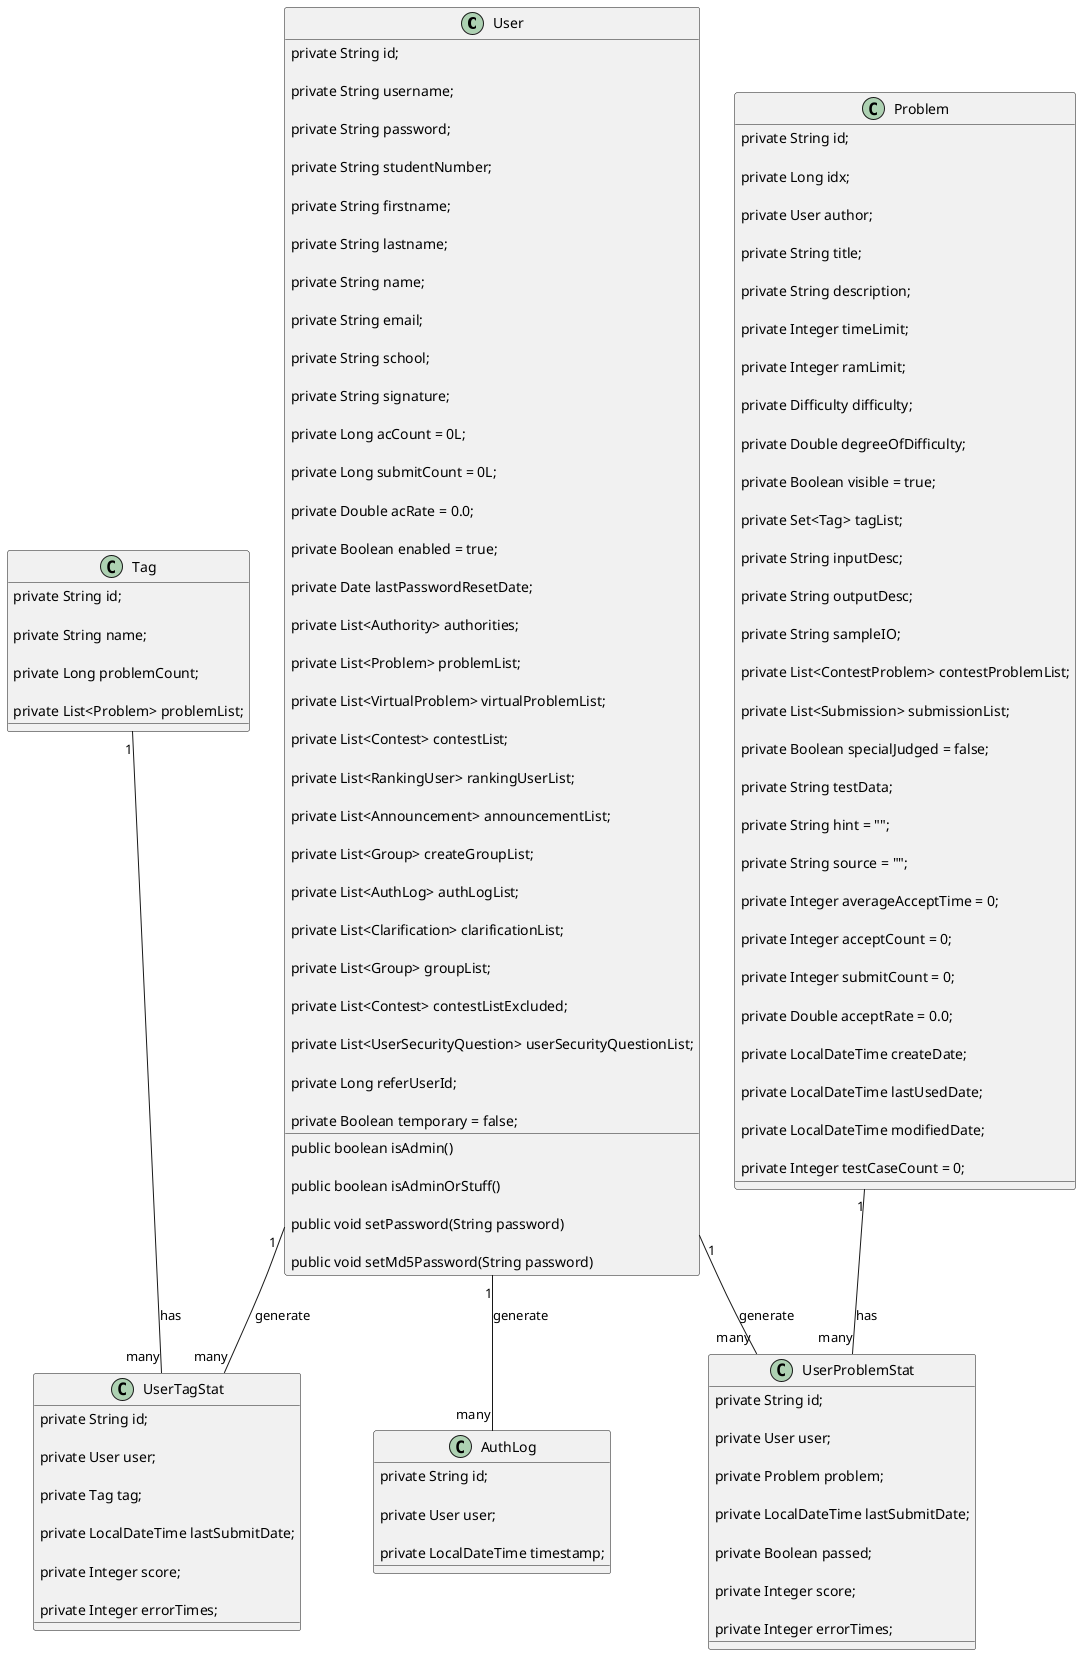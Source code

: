 @startuml

class User {

  private String id;

  private String username;

  private String password;

  private String studentNumber;

  private String firstname;

  private String lastname;

  private String name;

  private String email;

  private String school;

  private String signature;

  private Long acCount = 0L;

  private Long submitCount = 0L;

  private Double acRate = 0.0;

  private Boolean enabled = true;

  private Date lastPasswordResetDate;

  private List<Authority> authorities;

  private List<Problem> problemList;

  private List<VirtualProblem> virtualProblemList;

  private List<Contest> contestList;

  private List<RankingUser> rankingUserList;

  private List<Announcement> announcementList;

  private List<Group> createGroupList;

  private List<AuthLog> authLogList;

  private List<Clarification> clarificationList;

  private List<Group> groupList;

  private List<Contest> contestListExcluded;

  private List<UserSecurityQuestion> userSecurityQuestionList;

  private Long referUserId;

  private Boolean temporary = false;

  public boolean isAdmin()

  public boolean isAdminOrStuff()

  public void setPassword(String password)

  public void setMd5Password(String password)
}

class AuthLog {

  private String id;

  private User user;

  private LocalDateTime timestamp;
}

class Problem {

  private String id;

  private Long idx;

  private User author;

  private String title;

  private String description;

  private Integer timeLimit;

  private Integer ramLimit;

  private Difficulty difficulty;

  private Double degreeOfDifficulty;

  private Boolean visible = true;

  private Set<Tag> tagList;

  private String inputDesc;

  private String outputDesc;

  private String sampleIO;

  private List<ContestProblem> contestProblemList;

  private List<Submission> submissionList;

  private Boolean specialJudged = false;

  private String testData;

  private String hint = "";

  private String source = "";

  private Integer averageAcceptTime = 0;

  private Integer acceptCount = 0;

  private Integer submitCount = 0;

  private Double acceptRate = 0.0;

  private LocalDateTime createDate;

  private LocalDateTime lastUsedDate;

  private LocalDateTime modifiedDate;

  private Integer testCaseCount = 0;
}

class UserProblemStat {

  private String id;

  private User user;

  private Problem problem;

  private LocalDateTime lastSubmitDate;

  private Boolean passed;

  private Integer score;

  private Integer errorTimes;
}

class Tag {

  private String id;

  private String name;

  private Long problemCount;

  private List<Problem> problemList;
}

class UserTagStat {

  private String id;

  private User user;

  private Tag tag;

  private LocalDateTime lastSubmitDate;

  private Integer score;

  private Integer errorTimes;
}

User "1"--"many" AuthLog : generate
User "1"--"many" UserTagStat : generate
Tag "1"--"many" UserTagStat : has
User "1"--"many" UserProblemStat : generate
Problem "1"--"many" UserProblemStat : has 
@enduml